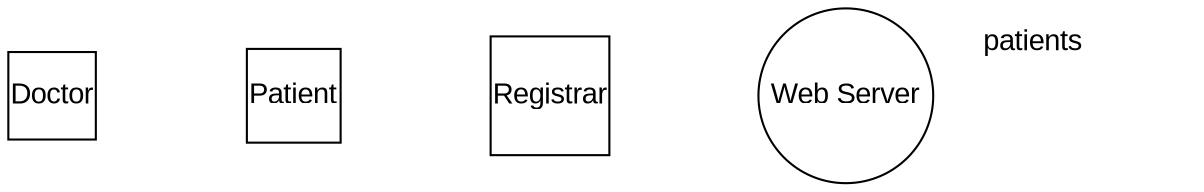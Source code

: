 digraph tm {
    graph [
        fontname = Arial;
        fontsize = 14;
    ]
    node [
        fontname = Arial;
        fontsize = 14;
        rankdir = lr;
    ]
    edge [
        shape = none;
        arrowtail = onormal;
        fontname = Arial;
        fontsize = 12;
    ]
    labelloc = "t";
    fontsize = 20;
    nodesep = 1;

    actor_Doctor_acf3059e70 [
        shape = square;
        color = black;
        fontcolor = black;
        label = "Doctor";
        margin = 0.02;
    ]

    actor_Patient_88f2d9c06f [
        shape = square;
        color = black;
        fontcolor = black;
        label = "Patient";
        margin = 0.02;
    ]

    actor_Registrar_579e9aae81 [
        shape = square;
        color = black;
        fontcolor = black;
        label = "Registrar";
        margin = 0.02;
    ]

    server_WebServer_f2eb7a3ff7 [
        shape = circle;
        color = black;
        fontcolor = black;
        label = "Web Server";
        margin = 0.02;
    ]

    datastore_patients_d2006ce1bb [
        shape = none;
        fixedsize = shape;
        image = "/home/admin/SC_ClinicApp/lib/python3.11/site-packages/pytm/images/datastore.png";
        imagescale = true;
        color = black;
        fontcolor = black;
        xlabel = "patients";
        label = "";
    ]

}
